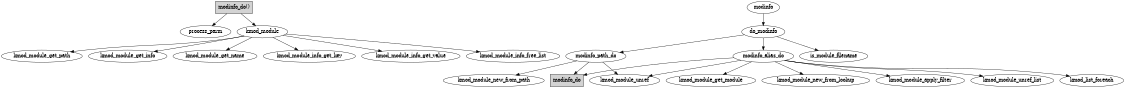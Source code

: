 digraph G {

	subgraph modinfo_do
	{
		"modinfo_do()" [shape=box style="filled" gradientangle=90];

		"modinfo_do()"-> process_parm;

		"modinfo_do()" -> kmod_module ;
		kmod_module -> kmod_module_get_path;
		kmod_module -> kmod_module_get_info;
		kmod_module -> kmod_module_get_name;

		kmod_module -> kmod_module_info_get_key;
		kmod_module -> kmod_module_info_get_value;
		kmod_module -> kmod_module_info_free_list;

		node [shape=box style="filled" gradientangle=90]
			modinfo_do;

	}
	
	size="7.5 7.5";  

	modinfo -> do_modinfo;

	do_modinfo -> is_module_filename;
	do_modinfo -> modinfo_path_do;
	do_modinfo -> modinfo_alias_do;

	modinfo_path_do -> kmod_module_new_from_path;
	modinfo_path_do -> modinfo_do;
	modinfo_path_do -> kmod_module_unref;

	modinfo_alias_do -> kmod_module_new_from_lookup;
	modinfo_alias_do -> kmod_module_apply_filter;
	modinfo_alias_do -> kmod_module_unref_list;
	modinfo_alias_do -> kmod_list_foreach;
	modinfo_alias_do -> kmod_module_get_module;
	modinfo_alias_do -> modinfo_do;
	modinfo_alias_do -> kmod_module_unref;

}
